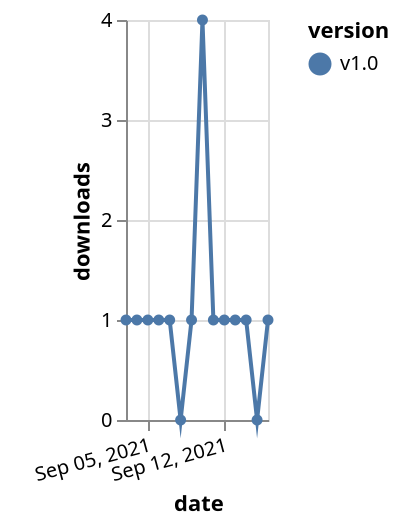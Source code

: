 {"$schema": "https://vega.github.io/schema/vega-lite/v5.json", "description": "A simple bar chart with embedded data.", "data": {"values": [{"date": "2021-09-03", "total": 213, "delta": 1, "version": "v1.0"}, {"date": "2021-09-04", "total": 214, "delta": 1, "version": "v1.0"}, {"date": "2021-09-05", "total": 215, "delta": 1, "version": "v1.0"}, {"date": "2021-09-06", "total": 216, "delta": 1, "version": "v1.0"}, {"date": "2021-09-07", "total": 217, "delta": 1, "version": "v1.0"}, {"date": "2021-09-08", "total": 217, "delta": 0, "version": "v1.0"}, {"date": "2021-09-09", "total": 218, "delta": 1, "version": "v1.0"}, {"date": "2021-09-10", "total": 222, "delta": 4, "version": "v1.0"}, {"date": "2021-09-11", "total": 223, "delta": 1, "version": "v1.0"}, {"date": "2021-09-12", "total": 224, "delta": 1, "version": "v1.0"}, {"date": "2021-09-13", "total": 225, "delta": 1, "version": "v1.0"}, {"date": "2021-09-14", "total": 226, "delta": 1, "version": "v1.0"}, {"date": "2021-09-15", "total": 226, "delta": 0, "version": "v1.0"}, {"date": "2021-09-16", "total": 227, "delta": 1, "version": "v1.0"}]}, "width": "container", "mark": {"type": "line", "point": {"filled": true}}, "encoding": {"x": {"field": "date", "type": "temporal", "timeUnit": "yearmonthdate", "title": "date", "axis": {"labelAngle": -15}}, "y": {"field": "delta", "type": "quantitative", "title": "downloads"}, "color": {"field": "version", "type": "nominal"}, "tooltip": {"field": "delta"}}}